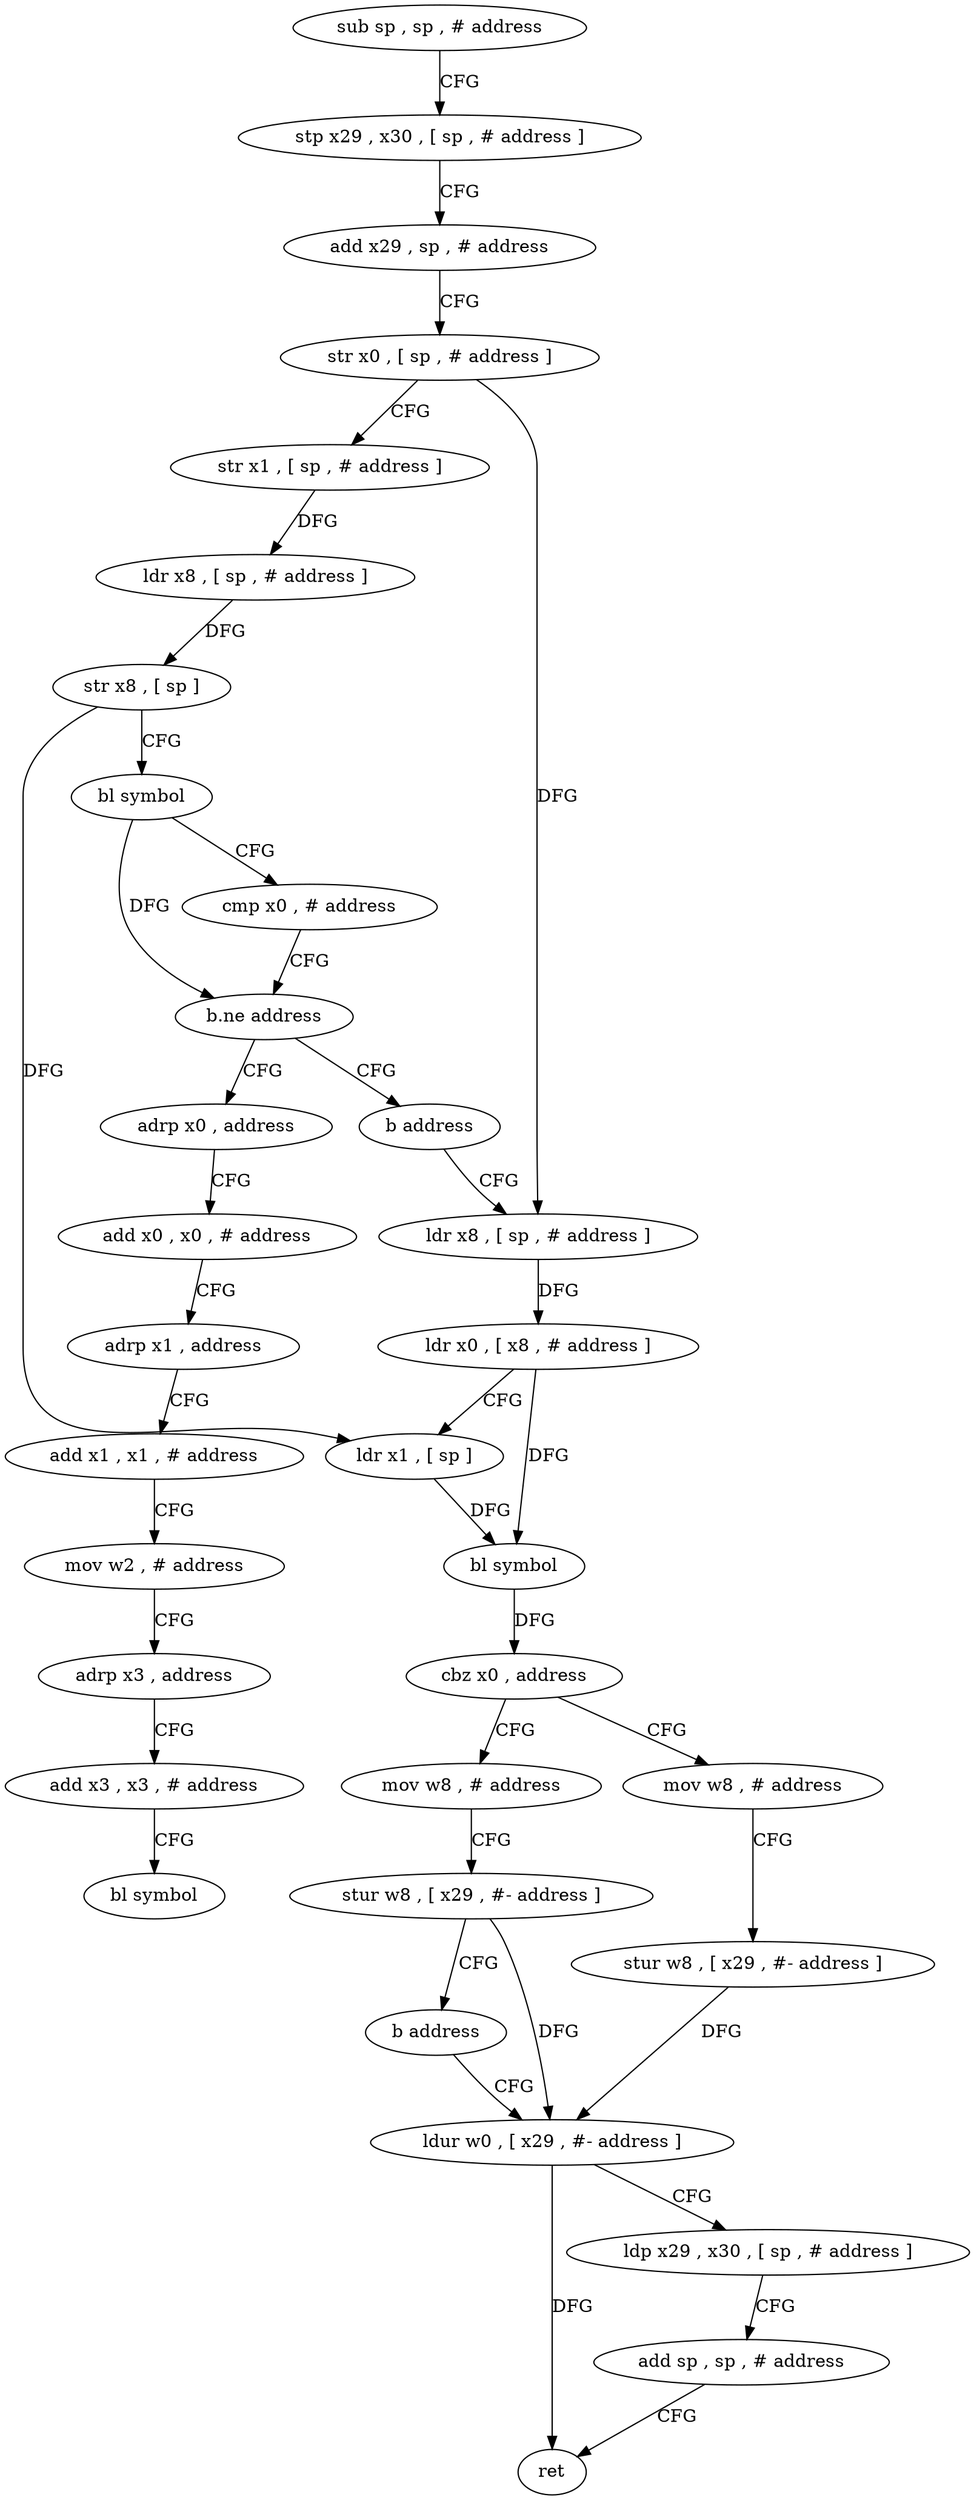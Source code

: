 digraph "func" {
"4213168" [label = "sub sp , sp , # address" ]
"4213172" [label = "stp x29 , x30 , [ sp , # address ]" ]
"4213176" [label = "add x29 , sp , # address" ]
"4213180" [label = "str x0 , [ sp , # address ]" ]
"4213184" [label = "str x1 , [ sp , # address ]" ]
"4213188" [label = "ldr x8 , [ sp , # address ]" ]
"4213192" [label = "str x8 , [ sp ]" ]
"4213196" [label = "bl symbol" ]
"4213200" [label = "cmp x0 , # address" ]
"4213204" [label = "b.ne address" ]
"4213212" [label = "adrp x0 , address" ]
"4213208" [label = "b address" ]
"4213216" [label = "add x0 , x0 , # address" ]
"4213220" [label = "adrp x1 , address" ]
"4213224" [label = "add x1 , x1 , # address" ]
"4213228" [label = "mov w2 , # address" ]
"4213232" [label = "adrp x3 , address" ]
"4213236" [label = "add x3 , x3 , # address" ]
"4213240" [label = "bl symbol" ]
"4213244" [label = "ldr x8 , [ sp , # address ]" ]
"4213248" [label = "ldr x0 , [ x8 , # address ]" ]
"4213252" [label = "ldr x1 , [ sp ]" ]
"4213256" [label = "bl symbol" ]
"4213260" [label = "cbz x0 , address" ]
"4213276" [label = "mov w8 , # address" ]
"4213264" [label = "mov w8 , # address" ]
"4213280" [label = "stur w8 , [ x29 , #- address ]" ]
"4213284" [label = "ldur w0 , [ x29 , #- address ]" ]
"4213268" [label = "stur w8 , [ x29 , #- address ]" ]
"4213272" [label = "b address" ]
"4213288" [label = "ldp x29 , x30 , [ sp , # address ]" ]
"4213292" [label = "add sp , sp , # address" ]
"4213296" [label = "ret" ]
"4213168" -> "4213172" [ label = "CFG" ]
"4213172" -> "4213176" [ label = "CFG" ]
"4213176" -> "4213180" [ label = "CFG" ]
"4213180" -> "4213184" [ label = "CFG" ]
"4213180" -> "4213244" [ label = "DFG" ]
"4213184" -> "4213188" [ label = "DFG" ]
"4213188" -> "4213192" [ label = "DFG" ]
"4213192" -> "4213196" [ label = "CFG" ]
"4213192" -> "4213252" [ label = "DFG" ]
"4213196" -> "4213200" [ label = "CFG" ]
"4213196" -> "4213204" [ label = "DFG" ]
"4213200" -> "4213204" [ label = "CFG" ]
"4213204" -> "4213212" [ label = "CFG" ]
"4213204" -> "4213208" [ label = "CFG" ]
"4213212" -> "4213216" [ label = "CFG" ]
"4213208" -> "4213244" [ label = "CFG" ]
"4213216" -> "4213220" [ label = "CFG" ]
"4213220" -> "4213224" [ label = "CFG" ]
"4213224" -> "4213228" [ label = "CFG" ]
"4213228" -> "4213232" [ label = "CFG" ]
"4213232" -> "4213236" [ label = "CFG" ]
"4213236" -> "4213240" [ label = "CFG" ]
"4213244" -> "4213248" [ label = "DFG" ]
"4213248" -> "4213252" [ label = "CFG" ]
"4213248" -> "4213256" [ label = "DFG" ]
"4213252" -> "4213256" [ label = "DFG" ]
"4213256" -> "4213260" [ label = "DFG" ]
"4213260" -> "4213276" [ label = "CFG" ]
"4213260" -> "4213264" [ label = "CFG" ]
"4213276" -> "4213280" [ label = "CFG" ]
"4213264" -> "4213268" [ label = "CFG" ]
"4213280" -> "4213284" [ label = "DFG" ]
"4213284" -> "4213288" [ label = "CFG" ]
"4213284" -> "4213296" [ label = "DFG" ]
"4213268" -> "4213272" [ label = "CFG" ]
"4213268" -> "4213284" [ label = "DFG" ]
"4213272" -> "4213284" [ label = "CFG" ]
"4213288" -> "4213292" [ label = "CFG" ]
"4213292" -> "4213296" [ label = "CFG" ]
}
